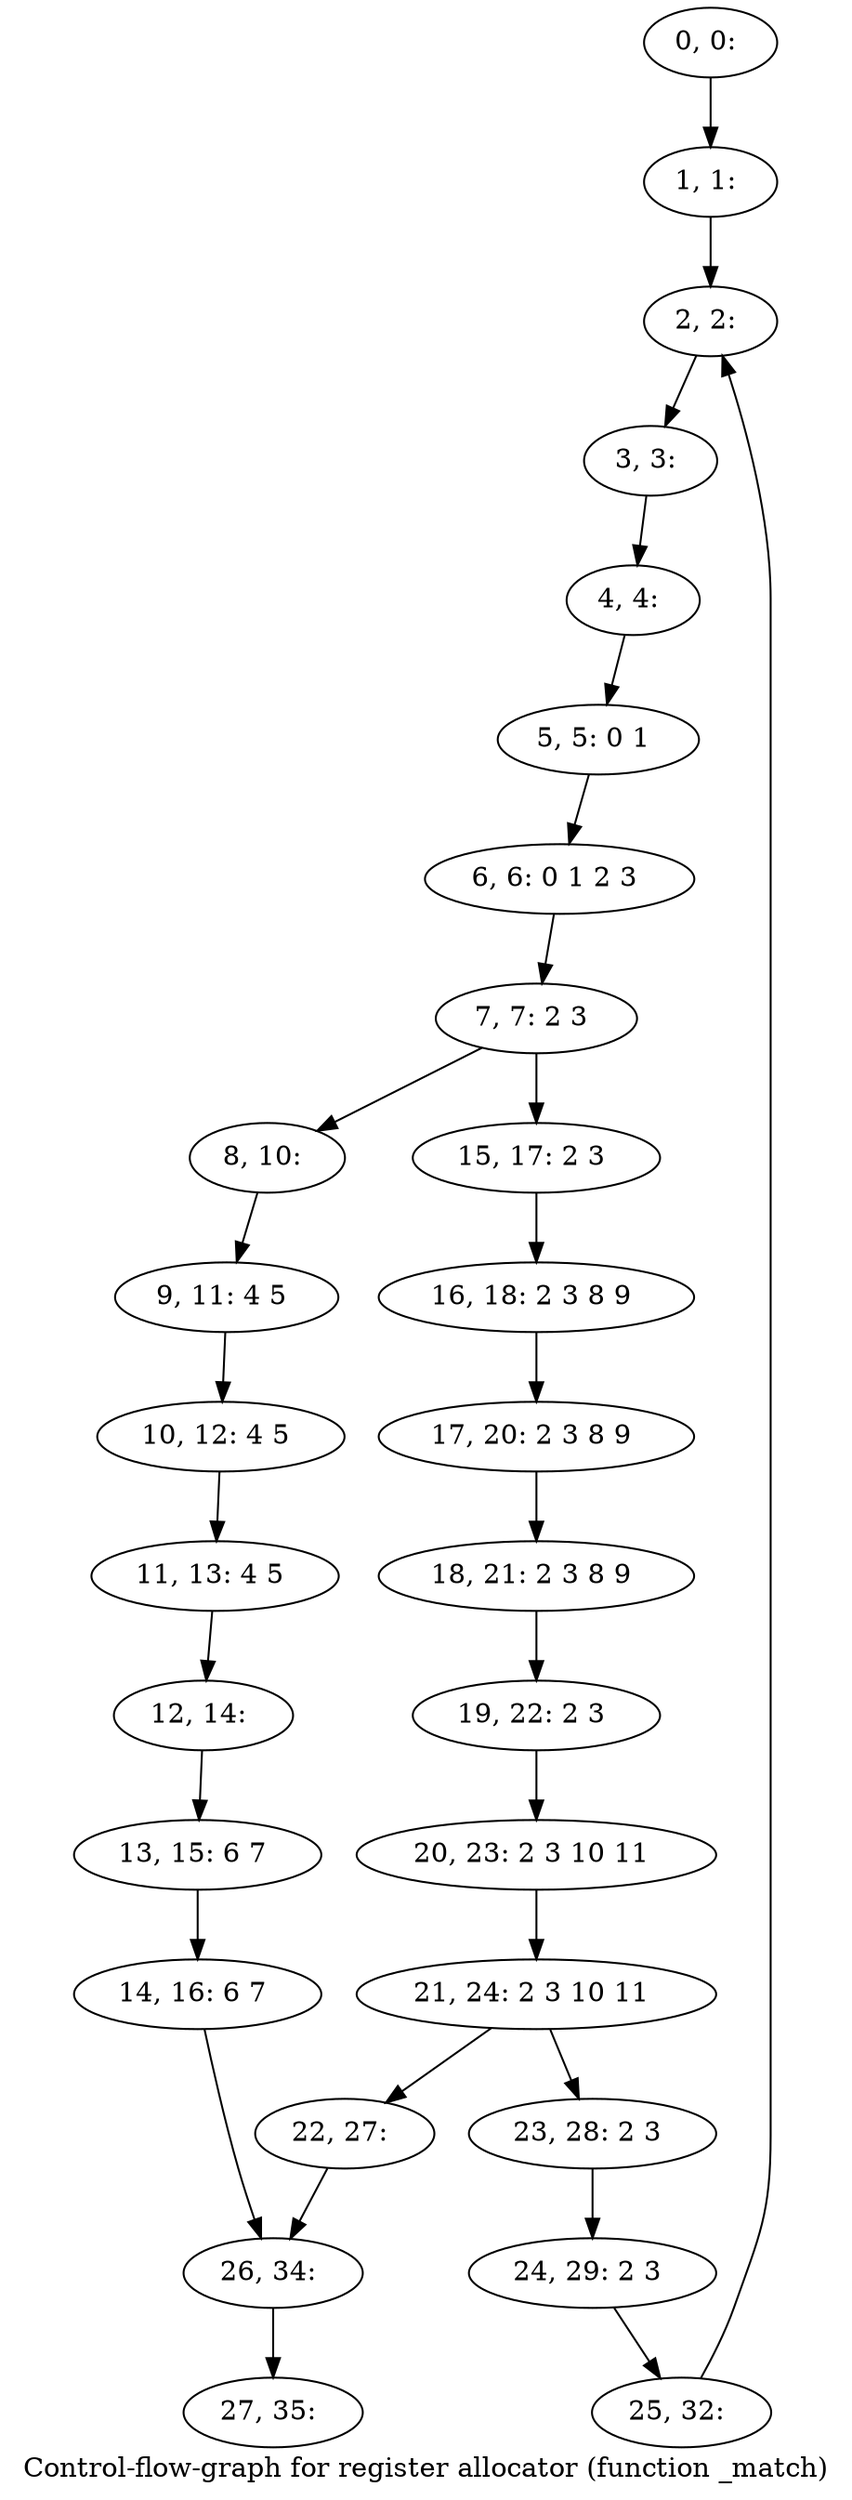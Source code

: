 digraph G {
graph [label="Control-flow-graph for register allocator (function _match)"]
0[label="0, 0: "];
1[label="1, 1: "];
2[label="2, 2: "];
3[label="3, 3: "];
4[label="4, 4: "];
5[label="5, 5: 0 1 "];
6[label="6, 6: 0 1 2 3 "];
7[label="7, 7: 2 3 "];
8[label="8, 10: "];
9[label="9, 11: 4 5 "];
10[label="10, 12: 4 5 "];
11[label="11, 13: 4 5 "];
12[label="12, 14: "];
13[label="13, 15: 6 7 "];
14[label="14, 16: 6 7 "];
15[label="15, 17: 2 3 "];
16[label="16, 18: 2 3 8 9 "];
17[label="17, 20: 2 3 8 9 "];
18[label="18, 21: 2 3 8 9 "];
19[label="19, 22: 2 3 "];
20[label="20, 23: 2 3 10 11 "];
21[label="21, 24: 2 3 10 11 "];
22[label="22, 27: "];
23[label="23, 28: 2 3 "];
24[label="24, 29: 2 3 "];
25[label="25, 32: "];
26[label="26, 34: "];
27[label="27, 35: "];
0->1 ;
1->2 ;
2->3 ;
3->4 ;
4->5 ;
5->6 ;
6->7 ;
7->8 ;
7->15 ;
8->9 ;
9->10 ;
10->11 ;
11->12 ;
12->13 ;
13->14 ;
14->26 ;
15->16 ;
16->17 ;
17->18 ;
18->19 ;
19->20 ;
20->21 ;
21->22 ;
21->23 ;
22->26 ;
23->24 ;
24->25 ;
25->2 ;
26->27 ;
}
